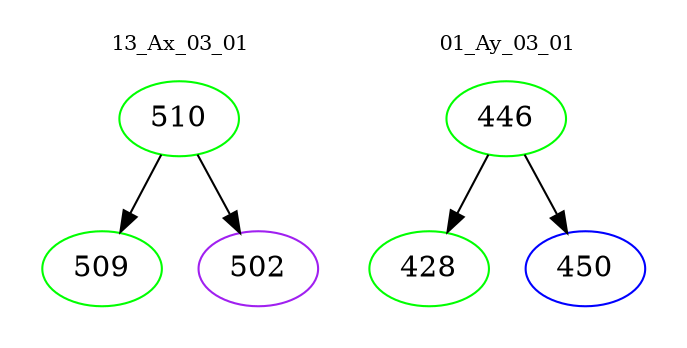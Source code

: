 digraph{
subgraph cluster_0 {
color = white
label = "13_Ax_03_01";
fontsize=10;
T0_510 [label="510", color="green"]
T0_510 -> T0_509 [color="black"]
T0_509 [label="509", color="green"]
T0_510 -> T0_502 [color="black"]
T0_502 [label="502", color="purple"]
}
subgraph cluster_1 {
color = white
label = "01_Ay_03_01";
fontsize=10;
T1_446 [label="446", color="green"]
T1_446 -> T1_428 [color="black"]
T1_428 [label="428", color="green"]
T1_446 -> T1_450 [color="black"]
T1_450 [label="450", color="blue"]
}
}
